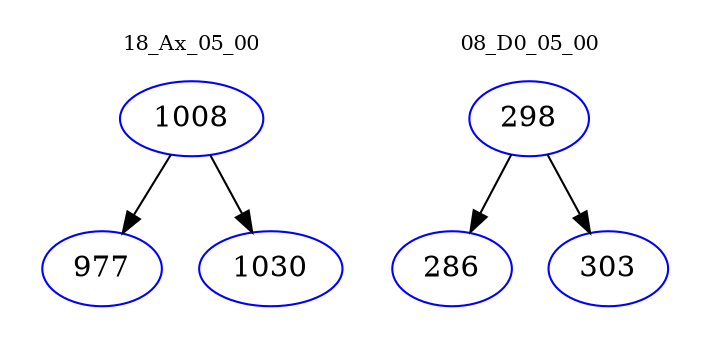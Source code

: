digraph{
subgraph cluster_0 {
color = white
label = "18_Ax_05_00";
fontsize=10;
T0_1008 [label="1008", color="blue"]
T0_1008 -> T0_977 [color="black"]
T0_977 [label="977", color="blue"]
T0_1008 -> T0_1030 [color="black"]
T0_1030 [label="1030", color="blue"]
}
subgraph cluster_1 {
color = white
label = "08_D0_05_00";
fontsize=10;
T1_298 [label="298", color="blue"]
T1_298 -> T1_286 [color="black"]
T1_286 [label="286", color="blue"]
T1_298 -> T1_303 [color="black"]
T1_303 [label="303", color="blue"]
}
}
